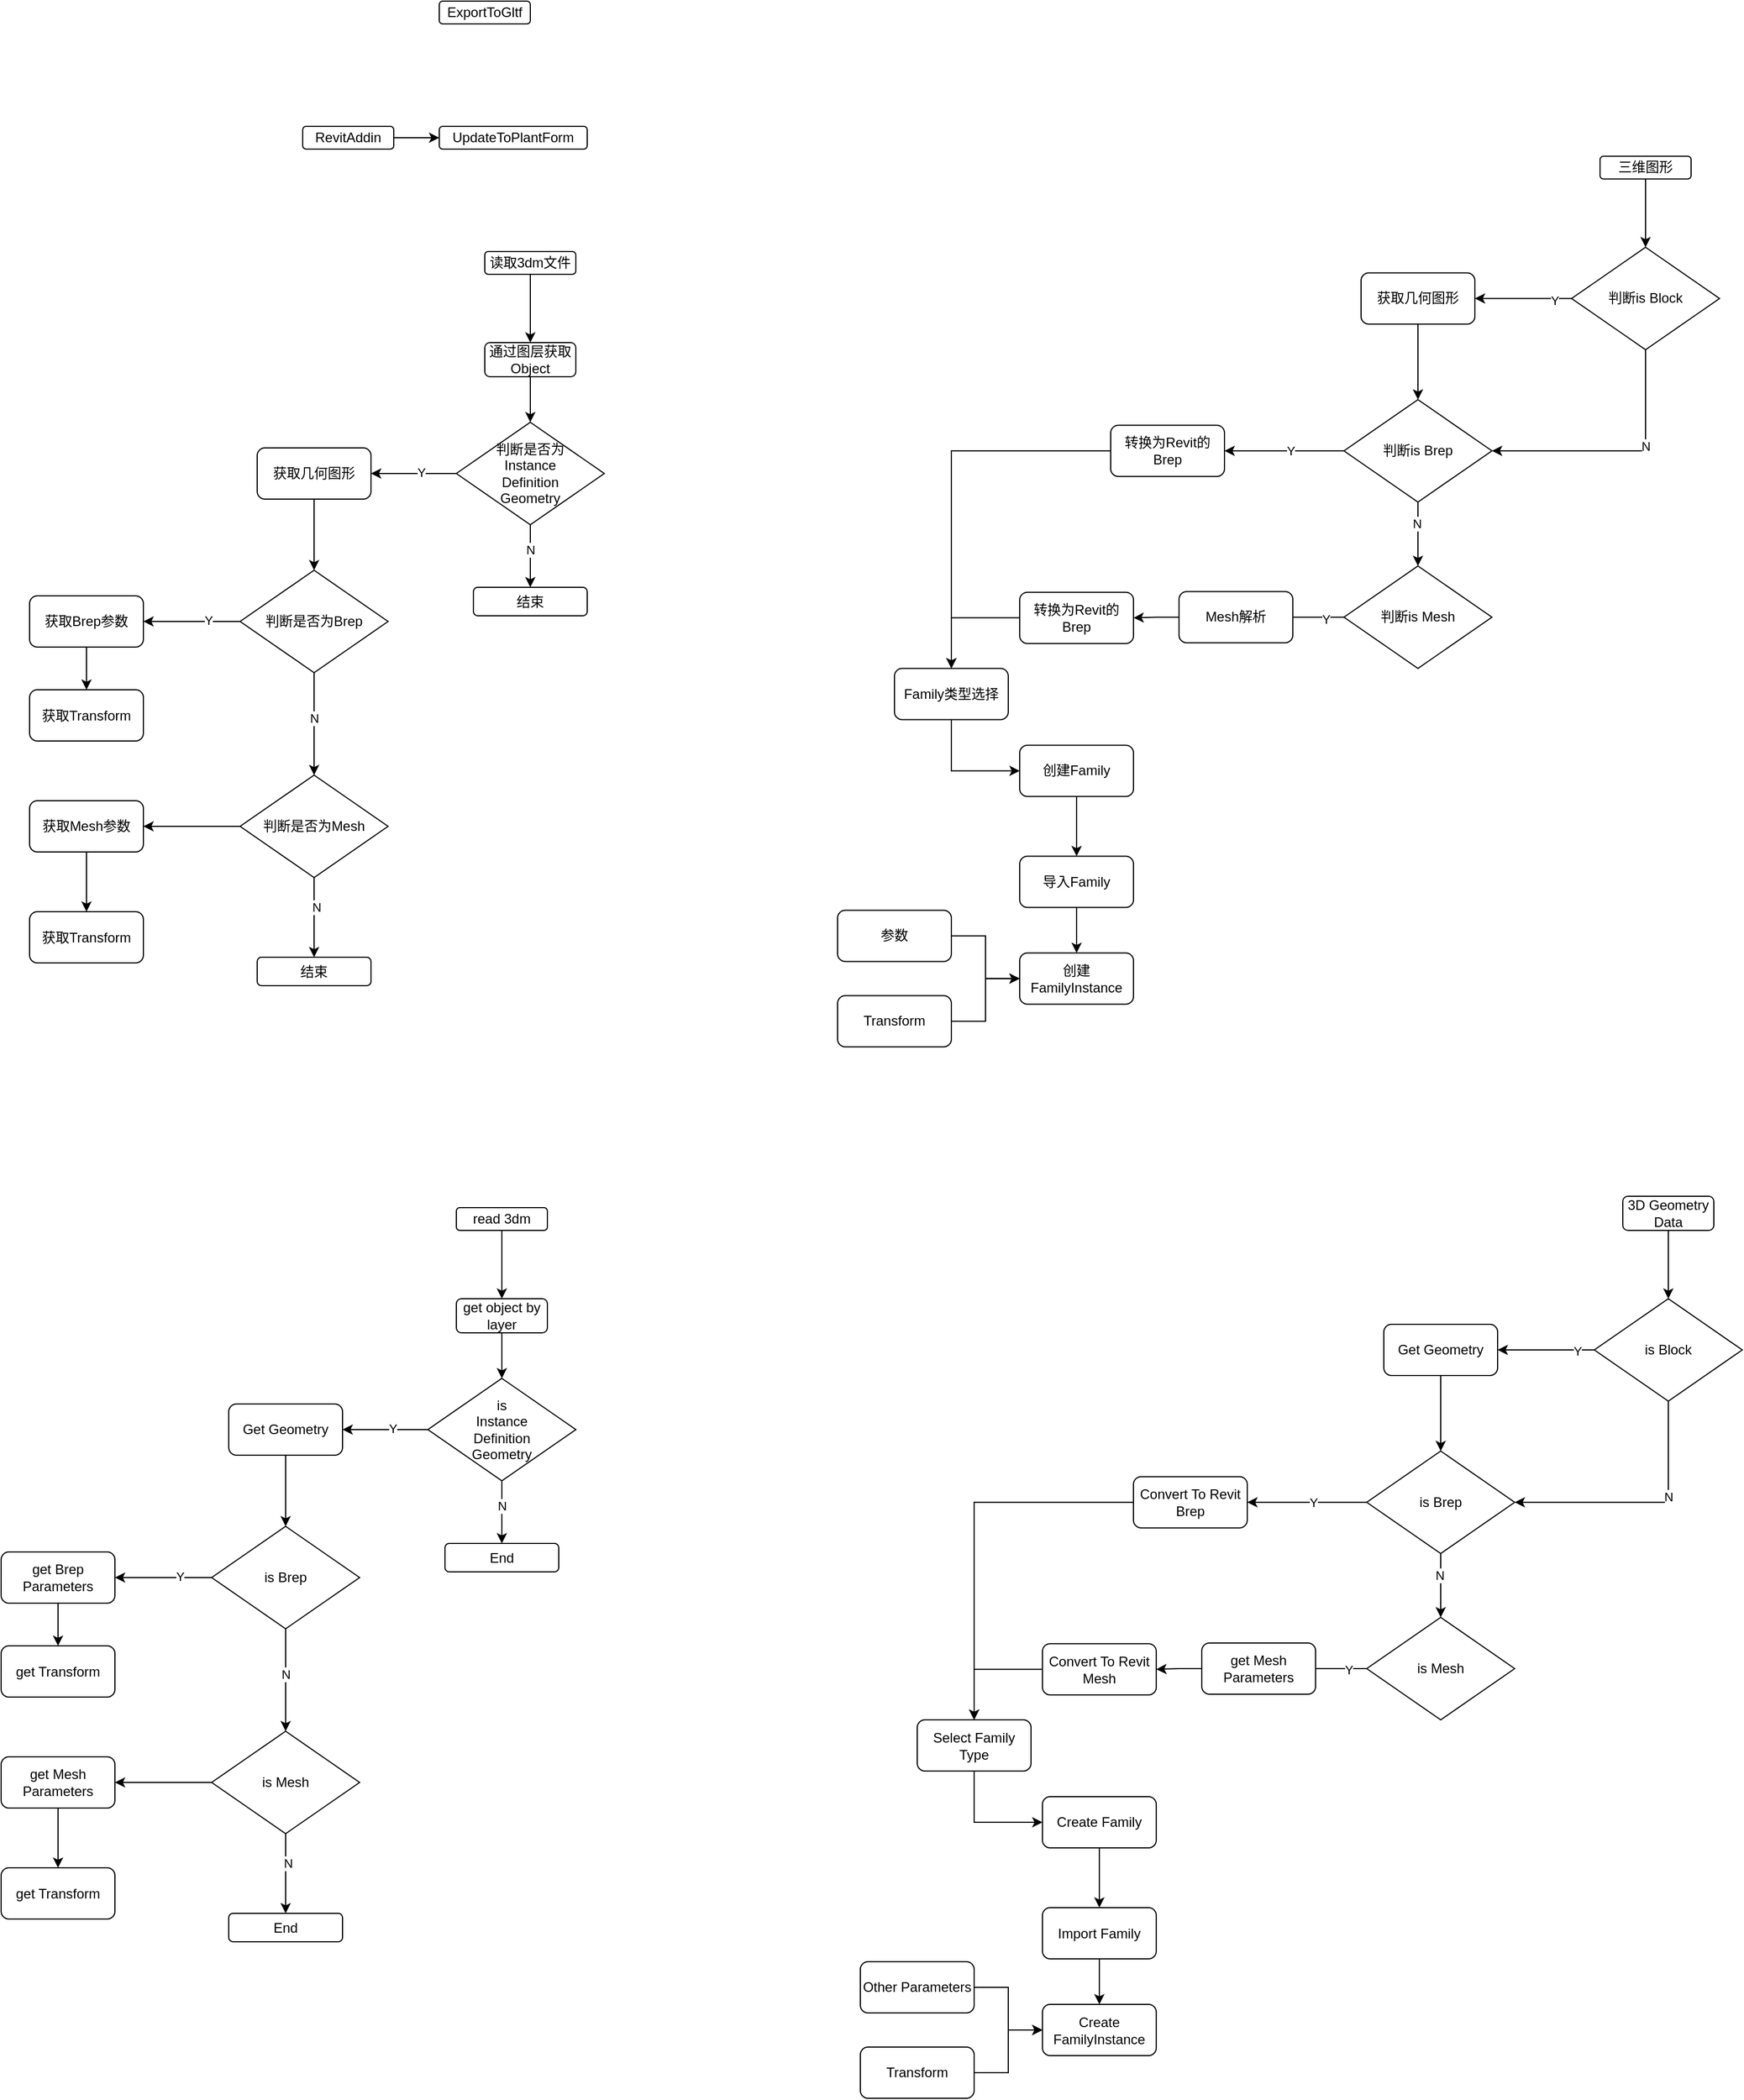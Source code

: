 <mxfile version="14.9.8" type="github">
  <diagram id="LZ3-XVrk3gmFiRfig4vP" name="Page-1">
    <mxGraphModel dx="1586" dy="547" grid="1" gridSize="10" guides="1" tooltips="1" connect="1" arrows="1" fold="1" page="0" pageScale="1" pageWidth="827" pageHeight="1169" math="0" shadow="0">
      <root>
        <mxCell id="0" />
        <mxCell id="1" parent="0" />
        <mxCell id="nbq2JxOcgj9UBMcEW2vw-4" style="edgeStyle=orthogonalEdgeStyle;rounded=0;orthogonalLoop=1;jettySize=auto;html=1;" parent="1" source="nbq2JxOcgj9UBMcEW2vw-1" target="nbq2JxOcgj9UBMcEW2vw-3" edge="1">
          <mxGeometry relative="1" as="geometry" />
        </mxCell>
        <mxCell id="nbq2JxOcgj9UBMcEW2vw-1" value="RevitAddin" style="rounded=1;whiteSpace=wrap;html=1;" parent="1" vertex="1">
          <mxGeometry x="80" y="410" width="80" height="20" as="geometry" />
        </mxCell>
        <mxCell id="nbq2JxOcgj9UBMcEW2vw-2" value="ExportToGltf" style="rounded=1;whiteSpace=wrap;html=1;" parent="1" vertex="1">
          <mxGeometry x="200" y="300" width="80" height="20" as="geometry" />
        </mxCell>
        <mxCell id="nbq2JxOcgj9UBMcEW2vw-3" value="UpdateToPlantForm" style="rounded=1;whiteSpace=wrap;html=1;" parent="1" vertex="1">
          <mxGeometry x="200" y="410" width="130" height="20" as="geometry" />
        </mxCell>
        <mxCell id="SVSlTjg9o2SH5yioIHaR-6" style="edgeStyle=orthogonalEdgeStyle;rounded=0;orthogonalLoop=1;jettySize=auto;html=1;" parent="1" source="SVSlTjg9o2SH5yioIHaR-1" target="SVSlTjg9o2SH5yioIHaR-2" edge="1">
          <mxGeometry relative="1" as="geometry" />
        </mxCell>
        <mxCell id="SVSlTjg9o2SH5yioIHaR-1" value="读取3dm文件" style="rounded=1;whiteSpace=wrap;html=1;" parent="1" vertex="1">
          <mxGeometry x="240" y="520" width="80" height="20" as="geometry" />
        </mxCell>
        <mxCell id="SVSlTjg9o2SH5yioIHaR-8" style="edgeStyle=orthogonalEdgeStyle;rounded=0;orthogonalLoop=1;jettySize=auto;html=1;entryX=0.5;entryY=0;entryDx=0;entryDy=0;" parent="1" source="SVSlTjg9o2SH5yioIHaR-2" target="SVSlTjg9o2SH5yioIHaR-7" edge="1">
          <mxGeometry relative="1" as="geometry" />
        </mxCell>
        <mxCell id="SVSlTjg9o2SH5yioIHaR-2" value="通过图层获取Object" style="rounded=1;whiteSpace=wrap;html=1;" parent="1" vertex="1">
          <mxGeometry x="240" y="600" width="80" height="30" as="geometry" />
        </mxCell>
        <mxCell id="SVSlTjg9o2SH5yioIHaR-10" style="edgeStyle=orthogonalEdgeStyle;rounded=0;orthogonalLoop=1;jettySize=auto;html=1;" parent="1" source="SVSlTjg9o2SH5yioIHaR-7" target="SVSlTjg9o2SH5yioIHaR-9" edge="1">
          <mxGeometry relative="1" as="geometry" />
        </mxCell>
        <mxCell id="SVSlTjg9o2SH5yioIHaR-11" value="Y" style="edgeLabel;html=1;align=center;verticalAlign=middle;resizable=0;points=[];" parent="SVSlTjg9o2SH5yioIHaR-10" vertex="1" connectable="0">
          <mxGeometry x="-0.165" y="-1" relative="1" as="geometry">
            <mxPoint as="offset" />
          </mxGeometry>
        </mxCell>
        <mxCell id="SVSlTjg9o2SH5yioIHaR-12" style="edgeStyle=orthogonalEdgeStyle;rounded=0;orthogonalLoop=1;jettySize=auto;html=1;entryX=0.5;entryY=0;entryDx=0;entryDy=0;" parent="1" source="SVSlTjg9o2SH5yioIHaR-7" target="SVSlTjg9o2SH5yioIHaR-14" edge="1">
          <mxGeometry relative="1" as="geometry">
            <mxPoint x="280" y="830" as="targetPoint" />
          </mxGeometry>
        </mxCell>
        <mxCell id="SVSlTjg9o2SH5yioIHaR-26" value="N" style="edgeLabel;html=1;align=center;verticalAlign=middle;resizable=0;points=[];" parent="SVSlTjg9o2SH5yioIHaR-12" vertex="1" connectable="0">
          <mxGeometry x="-0.221" relative="1" as="geometry">
            <mxPoint as="offset" />
          </mxGeometry>
        </mxCell>
        <mxCell id="SVSlTjg9o2SH5yioIHaR-7" value="判断是否为&lt;br&gt;Instance&lt;br&gt;Definition&lt;br&gt;Geometry" style="rhombus;whiteSpace=wrap;html=1;" parent="1" vertex="1">
          <mxGeometry x="215" y="670" width="130" height="90" as="geometry" />
        </mxCell>
        <mxCell id="SVSlTjg9o2SH5yioIHaR-16" style="edgeStyle=orthogonalEdgeStyle;rounded=0;orthogonalLoop=1;jettySize=auto;html=1;" parent="1" source="SVSlTjg9o2SH5yioIHaR-9" target="SVSlTjg9o2SH5yioIHaR-15" edge="1">
          <mxGeometry relative="1" as="geometry" />
        </mxCell>
        <mxCell id="SVSlTjg9o2SH5yioIHaR-9" value="获取几何图形" style="rounded=1;whiteSpace=wrap;html=1;" parent="1" vertex="1">
          <mxGeometry x="40" y="692.5" width="100" height="45" as="geometry" />
        </mxCell>
        <mxCell id="SVSlTjg9o2SH5yioIHaR-14" value="结束" style="rounded=1;whiteSpace=wrap;html=1;" parent="1" vertex="1">
          <mxGeometry x="230" y="815" width="100" height="25" as="geometry" />
        </mxCell>
        <mxCell id="SVSlTjg9o2SH5yioIHaR-21" style="edgeStyle=orthogonalEdgeStyle;rounded=0;orthogonalLoop=1;jettySize=auto;html=1;" parent="1" source="SVSlTjg9o2SH5yioIHaR-15" target="SVSlTjg9o2SH5yioIHaR-20" edge="1">
          <mxGeometry relative="1" as="geometry" />
        </mxCell>
        <mxCell id="SVSlTjg9o2SH5yioIHaR-22" value="Y" style="edgeLabel;html=1;align=center;verticalAlign=middle;resizable=0;points=[];" parent="SVSlTjg9o2SH5yioIHaR-21" vertex="1" connectable="0">
          <mxGeometry x="-0.339" y="-1" relative="1" as="geometry">
            <mxPoint as="offset" />
          </mxGeometry>
        </mxCell>
        <mxCell id="SVSlTjg9o2SH5yioIHaR-24" style="edgeStyle=orthogonalEdgeStyle;rounded=0;orthogonalLoop=1;jettySize=auto;html=1;" parent="1" source="SVSlTjg9o2SH5yioIHaR-15" target="SVSlTjg9o2SH5yioIHaR-29" edge="1">
          <mxGeometry relative="1" as="geometry">
            <mxPoint x="90" y="980.0" as="targetPoint" />
          </mxGeometry>
        </mxCell>
        <mxCell id="SVSlTjg9o2SH5yioIHaR-25" value="N" style="edgeLabel;html=1;align=center;verticalAlign=middle;resizable=0;points=[];" parent="SVSlTjg9o2SH5yioIHaR-24" vertex="1" connectable="0">
          <mxGeometry x="-0.695" y="-1" relative="1" as="geometry">
            <mxPoint x="1" y="26" as="offset" />
          </mxGeometry>
        </mxCell>
        <mxCell id="SVSlTjg9o2SH5yioIHaR-15" value="判断是否为Brep" style="rhombus;whiteSpace=wrap;html=1;" parent="1" vertex="1">
          <mxGeometry x="25" y="800" width="130" height="90" as="geometry" />
        </mxCell>
        <mxCell id="SVSlTjg9o2SH5yioIHaR-28" style="edgeStyle=orthogonalEdgeStyle;rounded=0;orthogonalLoop=1;jettySize=auto;html=1;" parent="1" source="SVSlTjg9o2SH5yioIHaR-20" target="SVSlTjg9o2SH5yioIHaR-27" edge="1">
          <mxGeometry relative="1" as="geometry" />
        </mxCell>
        <mxCell id="SVSlTjg9o2SH5yioIHaR-20" value="获取Brep参数" style="rounded=1;whiteSpace=wrap;html=1;" parent="1" vertex="1">
          <mxGeometry x="-160" y="822.5" width="100" height="45" as="geometry" />
        </mxCell>
        <mxCell id="SVSlTjg9o2SH5yioIHaR-27" value="获取Transform" style="rounded=1;whiteSpace=wrap;html=1;" parent="1" vertex="1">
          <mxGeometry x="-160" y="905" width="100" height="45" as="geometry" />
        </mxCell>
        <mxCell id="SVSlTjg9o2SH5yioIHaR-31" style="edgeStyle=orthogonalEdgeStyle;rounded=0;orthogonalLoop=1;jettySize=auto;html=1;" parent="1" source="SVSlTjg9o2SH5yioIHaR-29" target="SVSlTjg9o2SH5yioIHaR-30" edge="1">
          <mxGeometry relative="1" as="geometry" />
        </mxCell>
        <mxCell id="SVSlTjg9o2SH5yioIHaR-33" style="edgeStyle=orthogonalEdgeStyle;rounded=0;orthogonalLoop=1;jettySize=auto;html=1;" parent="1" source="SVSlTjg9o2SH5yioIHaR-29" target="SVSlTjg9o2SH5yioIHaR-32" edge="1">
          <mxGeometry relative="1" as="geometry" />
        </mxCell>
        <mxCell id="SVSlTjg9o2SH5yioIHaR-34" value="N" style="edgeLabel;html=1;align=center;verticalAlign=middle;resizable=0;points=[];" parent="SVSlTjg9o2SH5yioIHaR-33" vertex="1" connectable="0">
          <mxGeometry x="-0.263" y="2" relative="1" as="geometry">
            <mxPoint as="offset" />
          </mxGeometry>
        </mxCell>
        <mxCell id="SVSlTjg9o2SH5yioIHaR-29" value="判断是否为Mesh" style="rhombus;whiteSpace=wrap;html=1;" parent="1" vertex="1">
          <mxGeometry x="25" y="980" width="130" height="90" as="geometry" />
        </mxCell>
        <mxCell id="SVSlTjg9o2SH5yioIHaR-36" style="edgeStyle=orthogonalEdgeStyle;rounded=0;orthogonalLoop=1;jettySize=auto;html=1;" parent="1" source="SVSlTjg9o2SH5yioIHaR-30" target="SVSlTjg9o2SH5yioIHaR-35" edge="1">
          <mxGeometry relative="1" as="geometry" />
        </mxCell>
        <mxCell id="SVSlTjg9o2SH5yioIHaR-30" value="获取Mesh参数" style="rounded=1;whiteSpace=wrap;html=1;" parent="1" vertex="1">
          <mxGeometry x="-160" y="1002.5" width="100" height="45" as="geometry" />
        </mxCell>
        <mxCell id="SVSlTjg9o2SH5yioIHaR-32" value="结束" style="rounded=1;whiteSpace=wrap;html=1;" parent="1" vertex="1">
          <mxGeometry x="40" y="1140" width="100" height="25" as="geometry" />
        </mxCell>
        <mxCell id="SVSlTjg9o2SH5yioIHaR-35" value="获取Transform" style="rounded=1;whiteSpace=wrap;html=1;" parent="1" vertex="1">
          <mxGeometry x="-160" y="1100" width="100" height="45" as="geometry" />
        </mxCell>
        <mxCell id="iwsbJlBHn57KCMhRY6ib-39" style="edgeStyle=orthogonalEdgeStyle;rounded=0;orthogonalLoop=1;jettySize=auto;html=1;exitX=0.5;exitY=1;exitDx=0;exitDy=0;" parent="1" source="iwsbJlBHn57KCMhRY6ib-35" target="iwsbJlBHn57KCMhRY6ib-38" edge="1">
          <mxGeometry relative="1" as="geometry">
            <mxPoint x="1260" y="536.25" as="sourcePoint" />
          </mxGeometry>
        </mxCell>
        <mxCell id="iwsbJlBHn57KCMhRY6ib-35" value="三维图形" style="rounded=1;whiteSpace=wrap;html=1;" parent="1" vertex="1">
          <mxGeometry x="1220" y="436.25" width="80" height="20" as="geometry" />
        </mxCell>
        <mxCell id="iwsbJlBHn57KCMhRY6ib-40" style="edgeStyle=orthogonalEdgeStyle;rounded=0;orthogonalLoop=1;jettySize=auto;html=1;entryX=1;entryY=0.5;entryDx=0;entryDy=0;exitX=0.5;exitY=1;exitDx=0;exitDy=0;" parent="1" source="iwsbJlBHn57KCMhRY6ib-38" target="iwsbJlBHn57KCMhRY6ib-50" edge="1">
          <mxGeometry relative="1" as="geometry">
            <mxPoint x="1260.0" y="791.25" as="targetPoint" />
          </mxGeometry>
        </mxCell>
        <mxCell id="iwsbJlBHn57KCMhRY6ib-41" value="N" style="edgeLabel;html=1;align=center;verticalAlign=middle;resizable=0;points=[];" parent="iwsbJlBHn57KCMhRY6ib-40" vertex="1" connectable="0">
          <mxGeometry x="-0.25" relative="1" as="geometry">
            <mxPoint as="offset" />
          </mxGeometry>
        </mxCell>
        <mxCell id="iwsbJlBHn57KCMhRY6ib-45" style="edgeStyle=orthogonalEdgeStyle;rounded=0;orthogonalLoop=1;jettySize=auto;html=1;" parent="1" source="iwsbJlBHn57KCMhRY6ib-38" target="iwsbJlBHn57KCMhRY6ib-44" edge="1">
          <mxGeometry relative="1" as="geometry" />
        </mxCell>
        <mxCell id="iwsbJlBHn57KCMhRY6ib-71" value="Y" style="edgeLabel;html=1;align=center;verticalAlign=middle;resizable=0;points=[];" parent="iwsbJlBHn57KCMhRY6ib-45" vertex="1" connectable="0">
          <mxGeometry x="-0.65" y="1" relative="1" as="geometry">
            <mxPoint as="offset" />
          </mxGeometry>
        </mxCell>
        <mxCell id="iwsbJlBHn57KCMhRY6ib-38" value="判断is Block" style="rhombus;whiteSpace=wrap;html=1;" parent="1" vertex="1">
          <mxGeometry x="1195" y="516.25" width="130" height="90" as="geometry" />
        </mxCell>
        <mxCell id="iwsbJlBHn57KCMhRY6ib-53" style="edgeStyle=orthogonalEdgeStyle;rounded=0;orthogonalLoop=1;jettySize=auto;html=1;" parent="1" source="iwsbJlBHn57KCMhRY6ib-44" target="iwsbJlBHn57KCMhRY6ib-50" edge="1">
          <mxGeometry relative="1" as="geometry" />
        </mxCell>
        <mxCell id="iwsbJlBHn57KCMhRY6ib-44" value="获取几何图形" style="rounded=1;whiteSpace=wrap;html=1;" parent="1" vertex="1">
          <mxGeometry x="1010" y="538.75" width="100" height="45" as="geometry" />
        </mxCell>
        <mxCell id="iwsbJlBHn57KCMhRY6ib-48" style="edgeStyle=orthogonalEdgeStyle;rounded=0;orthogonalLoop=1;jettySize=auto;html=1;" parent="1" source="iwsbJlBHn57KCMhRY6ib-50" target="iwsbJlBHn57KCMhRY6ib-52" edge="1">
          <mxGeometry relative="1" as="geometry" />
        </mxCell>
        <mxCell id="iwsbJlBHn57KCMhRY6ib-49" value="N" style="edgeLabel;html=1;align=center;verticalAlign=middle;resizable=0;points=[];" parent="iwsbJlBHn57KCMhRY6ib-48" vertex="1" connectable="0">
          <mxGeometry x="-0.326" y="-1" relative="1" as="geometry">
            <mxPoint as="offset" />
          </mxGeometry>
        </mxCell>
        <mxCell id="iwsbJlBHn57KCMhRY6ib-55" style="edgeStyle=orthogonalEdgeStyle;rounded=0;orthogonalLoop=1;jettySize=auto;html=1;" parent="1" source="iwsbJlBHn57KCMhRY6ib-50" target="iwsbJlBHn57KCMhRY6ib-54" edge="1">
          <mxGeometry relative="1" as="geometry" />
        </mxCell>
        <mxCell id="iwsbJlBHn57KCMhRY6ib-56" value="Y" style="edgeLabel;html=1;align=center;verticalAlign=middle;resizable=0;points=[];" parent="iwsbJlBHn57KCMhRY6ib-55" vertex="1" connectable="0">
          <mxGeometry x="-0.697" y="-2" relative="1" as="geometry">
            <mxPoint x="-31" y="2" as="offset" />
          </mxGeometry>
        </mxCell>
        <mxCell id="iwsbJlBHn57KCMhRY6ib-50" value="判断is Brep" style="rhombus;whiteSpace=wrap;html=1;" parent="1" vertex="1">
          <mxGeometry x="995" y="650.1" width="130" height="90" as="geometry" />
        </mxCell>
        <mxCell id="iwsbJlBHn57KCMhRY6ib-52" value="判断is Mesh" style="rhombus;whiteSpace=wrap;html=1;" parent="1" vertex="1">
          <mxGeometry x="995" y="796.25" width="130" height="90" as="geometry" />
        </mxCell>
        <mxCell id="iwsbJlBHn57KCMhRY6ib-88" style="edgeStyle=orthogonalEdgeStyle;rounded=0;orthogonalLoop=1;jettySize=auto;html=1;" parent="1" source="iwsbJlBHn57KCMhRY6ib-54" target="iwsbJlBHn57KCMhRY6ib-86" edge="1">
          <mxGeometry relative="1" as="geometry" />
        </mxCell>
        <mxCell id="iwsbJlBHn57KCMhRY6ib-54" value="转换为Revit的Brep" style="rounded=1;whiteSpace=wrap;html=1;" parent="1" vertex="1">
          <mxGeometry x="790" y="672.6" width="100" height="45" as="geometry" />
        </mxCell>
        <mxCell id="iwsbJlBHn57KCMhRY6ib-90" style="edgeStyle=orthogonalEdgeStyle;rounded=0;orthogonalLoop=1;jettySize=auto;html=1;" parent="1" source="iwsbJlBHn57KCMhRY6ib-57" target="iwsbJlBHn57KCMhRY6ib-86" edge="1">
          <mxGeometry relative="1" as="geometry" />
        </mxCell>
        <mxCell id="iwsbJlBHn57KCMhRY6ib-57" value="转换为Revit的Brep" style="rounded=1;whiteSpace=wrap;html=1;" parent="1" vertex="1">
          <mxGeometry x="710.04" y="819.33" width="100" height="45" as="geometry" />
        </mxCell>
        <mxCell id="iwsbJlBHn57KCMhRY6ib-60" value="" style="edgeStyle=orthogonalEdgeStyle;rounded=0;orthogonalLoop=1;jettySize=auto;html=1;endArrow=none;" parent="1" source="iwsbJlBHn57KCMhRY6ib-52" target="iwsbJlBHn57KCMhRY6ib-61" edge="1">
          <mxGeometry relative="1" as="geometry">
            <mxPoint x="995.106" y="841.323" as="sourcePoint" />
            <mxPoint x="930" y="841.25" as="targetPoint" />
          </mxGeometry>
        </mxCell>
        <mxCell id="iwsbJlBHn57KCMhRY6ib-72" value="Y" style="edgeLabel;html=1;align=center;verticalAlign=middle;resizable=0;points=[];" parent="iwsbJlBHn57KCMhRY6ib-60" vertex="1" connectable="0">
          <mxGeometry x="-0.273" y="1" relative="1" as="geometry">
            <mxPoint as="offset" />
          </mxGeometry>
        </mxCell>
        <mxCell id="iwsbJlBHn57KCMhRY6ib-64" style="edgeStyle=orthogonalEdgeStyle;rounded=0;orthogonalLoop=1;jettySize=auto;html=1;" parent="1" source="iwsbJlBHn57KCMhRY6ib-61" target="iwsbJlBHn57KCMhRY6ib-57" edge="1">
          <mxGeometry relative="1" as="geometry" />
        </mxCell>
        <mxCell id="iwsbJlBHn57KCMhRY6ib-61" value="Mesh解析" style="rounded=1;whiteSpace=wrap;html=1;" parent="1" vertex="1">
          <mxGeometry x="850.04" y="818.75" width="100" height="45" as="geometry" />
        </mxCell>
        <mxCell id="iwsbJlBHn57KCMhRY6ib-75" style="edgeStyle=orthogonalEdgeStyle;rounded=0;orthogonalLoop=1;jettySize=auto;html=1;" parent="1" source="iwsbJlBHn57KCMhRY6ib-68" target="iwsbJlBHn57KCMhRY6ib-74" edge="1">
          <mxGeometry relative="1" as="geometry" />
        </mxCell>
        <mxCell id="iwsbJlBHn57KCMhRY6ib-68" value="创建Family" style="rounded=1;whiteSpace=wrap;html=1;" parent="1" vertex="1">
          <mxGeometry x="710.04" y="953.75" width="100" height="45" as="geometry" />
        </mxCell>
        <mxCell id="iwsbJlBHn57KCMhRY6ib-77" style="edgeStyle=orthogonalEdgeStyle;rounded=0;orthogonalLoop=1;jettySize=auto;html=1;" parent="1" source="iwsbJlBHn57KCMhRY6ib-74" target="iwsbJlBHn57KCMhRY6ib-76" edge="1">
          <mxGeometry relative="1" as="geometry" />
        </mxCell>
        <mxCell id="iwsbJlBHn57KCMhRY6ib-74" value="导入Family" style="rounded=1;whiteSpace=wrap;html=1;" parent="1" vertex="1">
          <mxGeometry x="710.04" y="1051.25" width="100" height="45" as="geometry" />
        </mxCell>
        <mxCell id="iwsbJlBHn57KCMhRY6ib-76" value="创建FamilyInstance" style="rounded=1;whiteSpace=wrap;html=1;" parent="1" vertex="1">
          <mxGeometry x="710.04" y="1136.25" width="100" height="45" as="geometry" />
        </mxCell>
        <mxCell id="iwsbJlBHn57KCMhRY6ib-80" style="edgeStyle=orthogonalEdgeStyle;rounded=0;orthogonalLoop=1;jettySize=auto;html=1;entryX=0;entryY=0.5;entryDx=0;entryDy=0;" parent="1" source="iwsbJlBHn57KCMhRY6ib-78" target="iwsbJlBHn57KCMhRY6ib-76" edge="1">
          <mxGeometry relative="1" as="geometry" />
        </mxCell>
        <mxCell id="iwsbJlBHn57KCMhRY6ib-78" value="参数" style="rounded=1;whiteSpace=wrap;html=1;" parent="1" vertex="1">
          <mxGeometry x="550" y="1098.75" width="100" height="45" as="geometry" />
        </mxCell>
        <mxCell id="iwsbJlBHn57KCMhRY6ib-81" style="edgeStyle=orthogonalEdgeStyle;rounded=0;orthogonalLoop=1;jettySize=auto;html=1;entryX=0;entryY=0.5;entryDx=0;entryDy=0;" parent="1" source="iwsbJlBHn57KCMhRY6ib-79" target="iwsbJlBHn57KCMhRY6ib-76" edge="1">
          <mxGeometry relative="1" as="geometry" />
        </mxCell>
        <mxCell id="iwsbJlBHn57KCMhRY6ib-79" value="Transform" style="rounded=1;whiteSpace=wrap;html=1;" parent="1" vertex="1">
          <mxGeometry x="550" y="1173.75" width="100" height="45" as="geometry" />
        </mxCell>
        <mxCell id="iwsbJlBHn57KCMhRY6ib-89" style="edgeStyle=orthogonalEdgeStyle;rounded=0;orthogonalLoop=1;jettySize=auto;html=1;entryX=0;entryY=0.5;entryDx=0;entryDy=0;exitX=0.5;exitY=1;exitDx=0;exitDy=0;" parent="1" source="iwsbJlBHn57KCMhRY6ib-86" target="iwsbJlBHn57KCMhRY6ib-68" edge="1">
          <mxGeometry relative="1" as="geometry" />
        </mxCell>
        <mxCell id="iwsbJlBHn57KCMhRY6ib-86" value="Family类型选择" style="rounded=1;whiteSpace=wrap;html=1;" parent="1" vertex="1">
          <mxGeometry x="600" y="886.25" width="100" height="45" as="geometry" />
        </mxCell>
        <mxCell id="mWN2R51yfMy4Xp098p7W-1" style="edgeStyle=orthogonalEdgeStyle;rounded=0;orthogonalLoop=1;jettySize=auto;html=1;" edge="1" parent="1" source="mWN2R51yfMy4Xp098p7W-2" target="mWN2R51yfMy4Xp098p7W-4">
          <mxGeometry relative="1" as="geometry" />
        </mxCell>
        <mxCell id="mWN2R51yfMy4Xp098p7W-2" value="read 3dm" style="rounded=1;whiteSpace=wrap;html=1;" vertex="1" parent="1">
          <mxGeometry x="215" y="1360" width="80" height="20" as="geometry" />
        </mxCell>
        <mxCell id="mWN2R51yfMy4Xp098p7W-3" style="edgeStyle=orthogonalEdgeStyle;rounded=0;orthogonalLoop=1;jettySize=auto;html=1;entryX=0.5;entryY=0;entryDx=0;entryDy=0;" edge="1" parent="1" source="mWN2R51yfMy4Xp098p7W-4" target="mWN2R51yfMy4Xp098p7W-9">
          <mxGeometry relative="1" as="geometry" />
        </mxCell>
        <mxCell id="mWN2R51yfMy4Xp098p7W-4" value="get object by layer" style="rounded=1;whiteSpace=wrap;html=1;" vertex="1" parent="1">
          <mxGeometry x="215" y="1440" width="80" height="30" as="geometry" />
        </mxCell>
        <mxCell id="mWN2R51yfMy4Xp098p7W-5" style="edgeStyle=orthogonalEdgeStyle;rounded=0;orthogonalLoop=1;jettySize=auto;html=1;" edge="1" parent="1" source="mWN2R51yfMy4Xp098p7W-9" target="mWN2R51yfMy4Xp098p7W-11">
          <mxGeometry relative="1" as="geometry" />
        </mxCell>
        <mxCell id="mWN2R51yfMy4Xp098p7W-6" value="Y" style="edgeLabel;html=1;align=center;verticalAlign=middle;resizable=0;points=[];" vertex="1" connectable="0" parent="mWN2R51yfMy4Xp098p7W-5">
          <mxGeometry x="-0.165" y="-1" relative="1" as="geometry">
            <mxPoint as="offset" />
          </mxGeometry>
        </mxCell>
        <mxCell id="mWN2R51yfMy4Xp098p7W-7" style="edgeStyle=orthogonalEdgeStyle;rounded=0;orthogonalLoop=1;jettySize=auto;html=1;entryX=0.5;entryY=0;entryDx=0;entryDy=0;" edge="1" parent="1" source="mWN2R51yfMy4Xp098p7W-9" target="mWN2R51yfMy4Xp098p7W-12">
          <mxGeometry relative="1" as="geometry">
            <mxPoint x="255" y="1670" as="targetPoint" />
          </mxGeometry>
        </mxCell>
        <mxCell id="mWN2R51yfMy4Xp098p7W-8" value="N" style="edgeLabel;html=1;align=center;verticalAlign=middle;resizable=0;points=[];" vertex="1" connectable="0" parent="mWN2R51yfMy4Xp098p7W-7">
          <mxGeometry x="-0.221" relative="1" as="geometry">
            <mxPoint as="offset" />
          </mxGeometry>
        </mxCell>
        <mxCell id="mWN2R51yfMy4Xp098p7W-9" value="is&lt;br&gt;Instance&lt;br&gt;Definition&lt;br&gt;Geometry" style="rhombus;whiteSpace=wrap;html=1;" vertex="1" parent="1">
          <mxGeometry x="190" y="1510" width="130" height="90" as="geometry" />
        </mxCell>
        <mxCell id="mWN2R51yfMy4Xp098p7W-10" style="edgeStyle=orthogonalEdgeStyle;rounded=0;orthogonalLoop=1;jettySize=auto;html=1;" edge="1" parent="1" source="mWN2R51yfMy4Xp098p7W-11" target="mWN2R51yfMy4Xp098p7W-17">
          <mxGeometry relative="1" as="geometry" />
        </mxCell>
        <mxCell id="mWN2R51yfMy4Xp098p7W-11" value="Get Geometry" style="rounded=1;whiteSpace=wrap;html=1;" vertex="1" parent="1">
          <mxGeometry x="15" y="1532.5" width="100" height="45" as="geometry" />
        </mxCell>
        <mxCell id="mWN2R51yfMy4Xp098p7W-12" value="End" style="rounded=1;whiteSpace=wrap;html=1;" vertex="1" parent="1">
          <mxGeometry x="205" y="1655" width="100" height="25" as="geometry" />
        </mxCell>
        <mxCell id="mWN2R51yfMy4Xp098p7W-13" style="edgeStyle=orthogonalEdgeStyle;rounded=0;orthogonalLoop=1;jettySize=auto;html=1;" edge="1" parent="1" source="mWN2R51yfMy4Xp098p7W-17" target="mWN2R51yfMy4Xp098p7W-19">
          <mxGeometry relative="1" as="geometry" />
        </mxCell>
        <mxCell id="mWN2R51yfMy4Xp098p7W-14" value="Y" style="edgeLabel;html=1;align=center;verticalAlign=middle;resizable=0;points=[];" vertex="1" connectable="0" parent="mWN2R51yfMy4Xp098p7W-13">
          <mxGeometry x="-0.339" y="-1" relative="1" as="geometry">
            <mxPoint as="offset" />
          </mxGeometry>
        </mxCell>
        <mxCell id="mWN2R51yfMy4Xp098p7W-15" style="edgeStyle=orthogonalEdgeStyle;rounded=0;orthogonalLoop=1;jettySize=auto;html=1;" edge="1" parent="1" source="mWN2R51yfMy4Xp098p7W-17" target="mWN2R51yfMy4Xp098p7W-24">
          <mxGeometry relative="1" as="geometry">
            <mxPoint x="65" y="1820.0" as="targetPoint" />
          </mxGeometry>
        </mxCell>
        <mxCell id="mWN2R51yfMy4Xp098p7W-16" value="N" style="edgeLabel;html=1;align=center;verticalAlign=middle;resizable=0;points=[];" vertex="1" connectable="0" parent="mWN2R51yfMy4Xp098p7W-15">
          <mxGeometry x="-0.695" y="-1" relative="1" as="geometry">
            <mxPoint x="1" y="26" as="offset" />
          </mxGeometry>
        </mxCell>
        <mxCell id="mWN2R51yfMy4Xp098p7W-17" value="is Brep" style="rhombus;whiteSpace=wrap;html=1;" vertex="1" parent="1">
          <mxGeometry y="1640" width="130" height="90" as="geometry" />
        </mxCell>
        <mxCell id="mWN2R51yfMy4Xp098p7W-18" style="edgeStyle=orthogonalEdgeStyle;rounded=0;orthogonalLoop=1;jettySize=auto;html=1;" edge="1" parent="1" source="mWN2R51yfMy4Xp098p7W-19" target="mWN2R51yfMy4Xp098p7W-20">
          <mxGeometry relative="1" as="geometry" />
        </mxCell>
        <mxCell id="mWN2R51yfMy4Xp098p7W-19" value="get Brep Parameters" style="rounded=1;whiteSpace=wrap;html=1;" vertex="1" parent="1">
          <mxGeometry x="-185" y="1662.5" width="100" height="45" as="geometry" />
        </mxCell>
        <mxCell id="mWN2R51yfMy4Xp098p7W-20" value="get Transform" style="rounded=1;whiteSpace=wrap;html=1;" vertex="1" parent="1">
          <mxGeometry x="-185" y="1745" width="100" height="45" as="geometry" />
        </mxCell>
        <mxCell id="mWN2R51yfMy4Xp098p7W-21" style="edgeStyle=orthogonalEdgeStyle;rounded=0;orthogonalLoop=1;jettySize=auto;html=1;" edge="1" parent="1" source="mWN2R51yfMy4Xp098p7W-24" target="mWN2R51yfMy4Xp098p7W-26">
          <mxGeometry relative="1" as="geometry" />
        </mxCell>
        <mxCell id="mWN2R51yfMy4Xp098p7W-22" style="edgeStyle=orthogonalEdgeStyle;rounded=0;orthogonalLoop=1;jettySize=auto;html=1;" edge="1" parent="1" source="mWN2R51yfMy4Xp098p7W-24" target="mWN2R51yfMy4Xp098p7W-27">
          <mxGeometry relative="1" as="geometry" />
        </mxCell>
        <mxCell id="mWN2R51yfMy4Xp098p7W-23" value="N" style="edgeLabel;html=1;align=center;verticalAlign=middle;resizable=0;points=[];" vertex="1" connectable="0" parent="mWN2R51yfMy4Xp098p7W-22">
          <mxGeometry x="-0.263" y="2" relative="1" as="geometry">
            <mxPoint as="offset" />
          </mxGeometry>
        </mxCell>
        <mxCell id="mWN2R51yfMy4Xp098p7W-24" value="is Mesh" style="rhombus;whiteSpace=wrap;html=1;" vertex="1" parent="1">
          <mxGeometry y="1820" width="130" height="90" as="geometry" />
        </mxCell>
        <mxCell id="mWN2R51yfMy4Xp098p7W-25" style="edgeStyle=orthogonalEdgeStyle;rounded=0;orthogonalLoop=1;jettySize=auto;html=1;" edge="1" parent="1" source="mWN2R51yfMy4Xp098p7W-26" target="mWN2R51yfMy4Xp098p7W-28">
          <mxGeometry relative="1" as="geometry" />
        </mxCell>
        <mxCell id="mWN2R51yfMy4Xp098p7W-26" value="get Mesh Parameters" style="rounded=1;whiteSpace=wrap;html=1;" vertex="1" parent="1">
          <mxGeometry x="-185" y="1842.5" width="100" height="45" as="geometry" />
        </mxCell>
        <mxCell id="mWN2R51yfMy4Xp098p7W-27" value="End" style="rounded=1;whiteSpace=wrap;html=1;" vertex="1" parent="1">
          <mxGeometry x="15" y="1980" width="100" height="25" as="geometry" />
        </mxCell>
        <mxCell id="mWN2R51yfMy4Xp098p7W-28" value="get Transform" style="rounded=1;whiteSpace=wrap;html=1;" vertex="1" parent="1">
          <mxGeometry x="-185" y="1940" width="100" height="45" as="geometry" />
        </mxCell>
        <mxCell id="mWN2R51yfMy4Xp098p7W-29" style="edgeStyle=orthogonalEdgeStyle;rounded=0;orthogonalLoop=1;jettySize=auto;html=1;exitX=0.5;exitY=1;exitDx=0;exitDy=0;" edge="1" parent="1" source="mWN2R51yfMy4Xp098p7W-30" target="mWN2R51yfMy4Xp098p7W-35">
          <mxGeometry relative="1" as="geometry">
            <mxPoint x="1280" y="1460" as="sourcePoint" />
          </mxGeometry>
        </mxCell>
        <mxCell id="mWN2R51yfMy4Xp098p7W-30" value="3D Geometry Data" style="rounded=1;whiteSpace=wrap;html=1;" vertex="1" parent="1">
          <mxGeometry x="1240" y="1350" width="80" height="30" as="geometry" />
        </mxCell>
        <mxCell id="mWN2R51yfMy4Xp098p7W-31" style="edgeStyle=orthogonalEdgeStyle;rounded=0;orthogonalLoop=1;jettySize=auto;html=1;entryX=1;entryY=0.5;entryDx=0;entryDy=0;exitX=0.5;exitY=1;exitDx=0;exitDy=0;" edge="1" parent="1" source="mWN2R51yfMy4Xp098p7W-35" target="mWN2R51yfMy4Xp098p7W-42">
          <mxGeometry relative="1" as="geometry">
            <mxPoint x="1280.0" y="1715" as="targetPoint" />
          </mxGeometry>
        </mxCell>
        <mxCell id="mWN2R51yfMy4Xp098p7W-32" value="N" style="edgeLabel;html=1;align=center;verticalAlign=middle;resizable=0;points=[];" vertex="1" connectable="0" parent="mWN2R51yfMy4Xp098p7W-31">
          <mxGeometry x="-0.25" relative="1" as="geometry">
            <mxPoint as="offset" />
          </mxGeometry>
        </mxCell>
        <mxCell id="mWN2R51yfMy4Xp098p7W-33" style="edgeStyle=orthogonalEdgeStyle;rounded=0;orthogonalLoop=1;jettySize=auto;html=1;" edge="1" parent="1" source="mWN2R51yfMy4Xp098p7W-35" target="mWN2R51yfMy4Xp098p7W-37">
          <mxGeometry relative="1" as="geometry" />
        </mxCell>
        <mxCell id="mWN2R51yfMy4Xp098p7W-34" value="Y" style="edgeLabel;html=1;align=center;verticalAlign=middle;resizable=0;points=[];" vertex="1" connectable="0" parent="mWN2R51yfMy4Xp098p7W-33">
          <mxGeometry x="-0.65" y="1" relative="1" as="geometry">
            <mxPoint as="offset" />
          </mxGeometry>
        </mxCell>
        <mxCell id="mWN2R51yfMy4Xp098p7W-35" value="is Block" style="rhombus;whiteSpace=wrap;html=1;" vertex="1" parent="1">
          <mxGeometry x="1215" y="1440" width="130" height="90" as="geometry" />
        </mxCell>
        <mxCell id="mWN2R51yfMy4Xp098p7W-36" style="edgeStyle=orthogonalEdgeStyle;rounded=0;orthogonalLoop=1;jettySize=auto;html=1;" edge="1" parent="1" source="mWN2R51yfMy4Xp098p7W-37" target="mWN2R51yfMy4Xp098p7W-42">
          <mxGeometry relative="1" as="geometry" />
        </mxCell>
        <mxCell id="mWN2R51yfMy4Xp098p7W-37" value="Get Geometry" style="rounded=1;whiteSpace=wrap;html=1;" vertex="1" parent="1">
          <mxGeometry x="1030" y="1462.5" width="100" height="45" as="geometry" />
        </mxCell>
        <mxCell id="mWN2R51yfMy4Xp098p7W-38" style="edgeStyle=orthogonalEdgeStyle;rounded=0;orthogonalLoop=1;jettySize=auto;html=1;" edge="1" parent="1" source="mWN2R51yfMy4Xp098p7W-42" target="mWN2R51yfMy4Xp098p7W-43">
          <mxGeometry relative="1" as="geometry" />
        </mxCell>
        <mxCell id="mWN2R51yfMy4Xp098p7W-39" value="N" style="edgeLabel;html=1;align=center;verticalAlign=middle;resizable=0;points=[];" vertex="1" connectable="0" parent="mWN2R51yfMy4Xp098p7W-38">
          <mxGeometry x="-0.326" y="-1" relative="1" as="geometry">
            <mxPoint as="offset" />
          </mxGeometry>
        </mxCell>
        <mxCell id="mWN2R51yfMy4Xp098p7W-40" style="edgeStyle=orthogonalEdgeStyle;rounded=0;orthogonalLoop=1;jettySize=auto;html=1;" edge="1" parent="1" source="mWN2R51yfMy4Xp098p7W-42" target="mWN2R51yfMy4Xp098p7W-45">
          <mxGeometry relative="1" as="geometry" />
        </mxCell>
        <mxCell id="mWN2R51yfMy4Xp098p7W-41" value="Y" style="edgeLabel;html=1;align=center;verticalAlign=middle;resizable=0;points=[];" vertex="1" connectable="0" parent="mWN2R51yfMy4Xp098p7W-40">
          <mxGeometry x="-0.697" y="-2" relative="1" as="geometry">
            <mxPoint x="-31" y="2" as="offset" />
          </mxGeometry>
        </mxCell>
        <mxCell id="mWN2R51yfMy4Xp098p7W-42" value="is Brep" style="rhombus;whiteSpace=wrap;html=1;" vertex="1" parent="1">
          <mxGeometry x="1015" y="1573.85" width="130" height="90" as="geometry" />
        </mxCell>
        <mxCell id="mWN2R51yfMy4Xp098p7W-43" value="is Mesh" style="rhombus;whiteSpace=wrap;html=1;" vertex="1" parent="1">
          <mxGeometry x="1015" y="1720" width="130" height="90" as="geometry" />
        </mxCell>
        <mxCell id="mWN2R51yfMy4Xp098p7W-44" style="edgeStyle=orthogonalEdgeStyle;rounded=0;orthogonalLoop=1;jettySize=auto;html=1;" edge="1" parent="1" source="mWN2R51yfMy4Xp098p7W-45" target="mWN2R51yfMy4Xp098p7W-62">
          <mxGeometry relative="1" as="geometry" />
        </mxCell>
        <mxCell id="mWN2R51yfMy4Xp098p7W-45" value="Convert To Revit Brep" style="rounded=1;whiteSpace=wrap;html=1;" vertex="1" parent="1">
          <mxGeometry x="810" y="1596.35" width="100" height="45" as="geometry" />
        </mxCell>
        <mxCell id="mWN2R51yfMy4Xp098p7W-46" style="edgeStyle=orthogonalEdgeStyle;rounded=0;orthogonalLoop=1;jettySize=auto;html=1;" edge="1" parent="1" source="mWN2R51yfMy4Xp098p7W-47" target="mWN2R51yfMy4Xp098p7W-62">
          <mxGeometry relative="1" as="geometry" />
        </mxCell>
        <mxCell id="mWN2R51yfMy4Xp098p7W-47" value="Convert To Revit Mesh" style="rounded=1;whiteSpace=wrap;html=1;" vertex="1" parent="1">
          <mxGeometry x="730.04" y="1743.08" width="100" height="45" as="geometry" />
        </mxCell>
        <mxCell id="mWN2R51yfMy4Xp098p7W-48" value="" style="edgeStyle=orthogonalEdgeStyle;rounded=0;orthogonalLoop=1;jettySize=auto;html=1;endArrow=none;" edge="1" parent="1" source="mWN2R51yfMy4Xp098p7W-43" target="mWN2R51yfMy4Xp098p7W-51">
          <mxGeometry relative="1" as="geometry">
            <mxPoint x="1015.106" y="1765.073" as="sourcePoint" />
            <mxPoint x="950" y="1765" as="targetPoint" />
          </mxGeometry>
        </mxCell>
        <mxCell id="mWN2R51yfMy4Xp098p7W-49" value="Y" style="edgeLabel;html=1;align=center;verticalAlign=middle;resizable=0;points=[];" vertex="1" connectable="0" parent="mWN2R51yfMy4Xp098p7W-48">
          <mxGeometry x="-0.273" y="1" relative="1" as="geometry">
            <mxPoint as="offset" />
          </mxGeometry>
        </mxCell>
        <mxCell id="mWN2R51yfMy4Xp098p7W-50" style="edgeStyle=orthogonalEdgeStyle;rounded=0;orthogonalLoop=1;jettySize=auto;html=1;" edge="1" parent="1" source="mWN2R51yfMy4Xp098p7W-51" target="mWN2R51yfMy4Xp098p7W-47">
          <mxGeometry relative="1" as="geometry" />
        </mxCell>
        <mxCell id="mWN2R51yfMy4Xp098p7W-51" value="get Mesh Parameters" style="rounded=1;whiteSpace=wrap;html=1;" vertex="1" parent="1">
          <mxGeometry x="870.04" y="1742.5" width="100" height="45" as="geometry" />
        </mxCell>
        <mxCell id="mWN2R51yfMy4Xp098p7W-52" style="edgeStyle=orthogonalEdgeStyle;rounded=0;orthogonalLoop=1;jettySize=auto;html=1;" edge="1" parent="1" source="mWN2R51yfMy4Xp098p7W-53" target="mWN2R51yfMy4Xp098p7W-55">
          <mxGeometry relative="1" as="geometry" />
        </mxCell>
        <mxCell id="mWN2R51yfMy4Xp098p7W-53" value="Create Family" style="rounded=1;whiteSpace=wrap;html=1;" vertex="1" parent="1">
          <mxGeometry x="730.04" y="1877.5" width="100" height="45" as="geometry" />
        </mxCell>
        <mxCell id="mWN2R51yfMy4Xp098p7W-54" style="edgeStyle=orthogonalEdgeStyle;rounded=0;orthogonalLoop=1;jettySize=auto;html=1;" edge="1" parent="1" source="mWN2R51yfMy4Xp098p7W-55" target="mWN2R51yfMy4Xp098p7W-56">
          <mxGeometry relative="1" as="geometry" />
        </mxCell>
        <mxCell id="mWN2R51yfMy4Xp098p7W-55" value="Import Family" style="rounded=1;whiteSpace=wrap;html=1;" vertex="1" parent="1">
          <mxGeometry x="730.04" y="1975" width="100" height="45" as="geometry" />
        </mxCell>
        <mxCell id="mWN2R51yfMy4Xp098p7W-56" value="Create FamilyInstance" style="rounded=1;whiteSpace=wrap;html=1;" vertex="1" parent="1">
          <mxGeometry x="730.04" y="2060" width="100" height="45" as="geometry" />
        </mxCell>
        <mxCell id="mWN2R51yfMy4Xp098p7W-57" style="edgeStyle=orthogonalEdgeStyle;rounded=0;orthogonalLoop=1;jettySize=auto;html=1;entryX=0;entryY=0.5;entryDx=0;entryDy=0;" edge="1" parent="1" source="mWN2R51yfMy4Xp098p7W-58" target="mWN2R51yfMy4Xp098p7W-56">
          <mxGeometry relative="1" as="geometry" />
        </mxCell>
        <mxCell id="mWN2R51yfMy4Xp098p7W-58" value="Other Parameters" style="rounded=1;whiteSpace=wrap;html=1;" vertex="1" parent="1">
          <mxGeometry x="570" y="2022.5" width="100" height="45" as="geometry" />
        </mxCell>
        <mxCell id="mWN2R51yfMy4Xp098p7W-59" style="edgeStyle=orthogonalEdgeStyle;rounded=0;orthogonalLoop=1;jettySize=auto;html=1;entryX=0;entryY=0.5;entryDx=0;entryDy=0;" edge="1" parent="1" source="mWN2R51yfMy4Xp098p7W-60" target="mWN2R51yfMy4Xp098p7W-56">
          <mxGeometry relative="1" as="geometry" />
        </mxCell>
        <mxCell id="mWN2R51yfMy4Xp098p7W-60" value="Transform" style="rounded=1;whiteSpace=wrap;html=1;" vertex="1" parent="1">
          <mxGeometry x="570" y="2097.5" width="100" height="45" as="geometry" />
        </mxCell>
        <mxCell id="mWN2R51yfMy4Xp098p7W-61" style="edgeStyle=orthogonalEdgeStyle;rounded=0;orthogonalLoop=1;jettySize=auto;html=1;entryX=0;entryY=0.5;entryDx=0;entryDy=0;exitX=0.5;exitY=1;exitDx=0;exitDy=0;" edge="1" parent="1" source="mWN2R51yfMy4Xp098p7W-62" target="mWN2R51yfMy4Xp098p7W-53">
          <mxGeometry relative="1" as="geometry" />
        </mxCell>
        <mxCell id="mWN2R51yfMy4Xp098p7W-62" value="Select Family Type" style="rounded=1;whiteSpace=wrap;html=1;" vertex="1" parent="1">
          <mxGeometry x="620" y="1810" width="100" height="45" as="geometry" />
        </mxCell>
      </root>
    </mxGraphModel>
  </diagram>
</mxfile>
